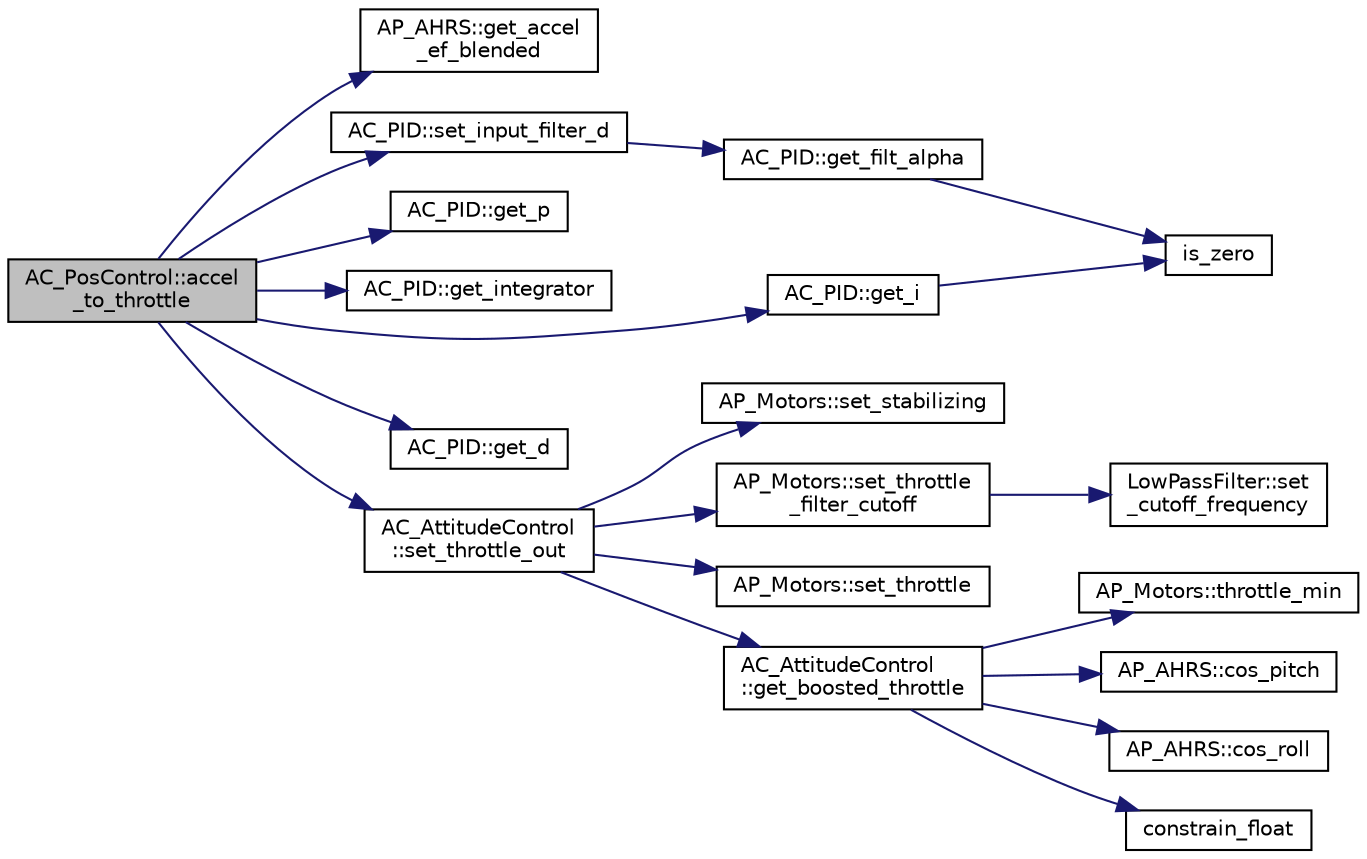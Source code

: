 digraph "AC_PosControl::accel_to_throttle"
{
 // INTERACTIVE_SVG=YES
  edge [fontname="Helvetica",fontsize="10",labelfontname="Helvetica",labelfontsize="10"];
  node [fontname="Helvetica",fontsize="10",shape=record];
  rankdir="LR";
  Node1 [label="AC_PosControl::accel\l_to_throttle",height=0.2,width=0.4,color="black", fillcolor="grey75", style="filled" fontcolor="black"];
  Node1 -> Node2 [color="midnightblue",fontsize="10",style="solid",fontname="Helvetica"];
  Node2 [label="AP_AHRS::get_accel\l_ef_blended",height=0.2,width=0.4,color="black", fillcolor="white", style="filled",URL="$classAP__AHRS.html#abf6bbe1a98a2b7f99289e9394ce8fcd8"];
  Node1 -> Node3 [color="midnightblue",fontsize="10",style="solid",fontname="Helvetica"];
  Node3 [label="AC_PID::set_input_filter_d",height=0.2,width=0.4,color="black", fillcolor="white", style="filled",URL="$classAC__PID.html#a0217a1314e284babe6fe0d3e3cf92601"];
  Node3 -> Node4 [color="midnightblue",fontsize="10",style="solid",fontname="Helvetica"];
  Node4 [label="AC_PID::get_filt_alpha",height=0.2,width=0.4,color="black", fillcolor="white", style="filled",URL="$classAC__PID.html#ac12ffbd4fd053c6152d403b69e07b8e1"];
  Node4 -> Node5 [color="midnightblue",fontsize="10",style="solid",fontname="Helvetica"];
  Node5 [label="is_zero",height=0.2,width=0.4,color="black", fillcolor="white", style="filled",URL="$AP__Math_8h.html#a108b79eeb35c5d58f324458ec9e1e9f2"];
  Node1 -> Node6 [color="midnightblue",fontsize="10",style="solid",fontname="Helvetica"];
  Node6 [label="AC_PID::get_p",height=0.2,width=0.4,color="black", fillcolor="white", style="filled",URL="$classAC__PID.html#a45e183de590c9318ecbb975a4d613646"];
  Node1 -> Node7 [color="midnightblue",fontsize="10",style="solid",fontname="Helvetica"];
  Node7 [label="AC_PID::get_integrator",height=0.2,width=0.4,color="black", fillcolor="white", style="filled",URL="$classAC__PID.html#a0fc275cae5ff46799af85af551c65870"];
  Node1 -> Node8 [color="midnightblue",fontsize="10",style="solid",fontname="Helvetica"];
  Node8 [label="AC_PID::get_i",height=0.2,width=0.4,color="black", fillcolor="white", style="filled",URL="$classAC__PID.html#a2d5bf9811a78c93a396ec1e37ae6fa0a"];
  Node8 -> Node5 [color="midnightblue",fontsize="10",style="solid",fontname="Helvetica"];
  Node1 -> Node9 [color="midnightblue",fontsize="10",style="solid",fontname="Helvetica"];
  Node9 [label="AC_PID::get_d",height=0.2,width=0.4,color="black", fillcolor="white", style="filled",URL="$classAC__PID.html#a323cc8c9ff563d631b9bdc4d3a42e2b1"];
  Node1 -> Node10 [color="midnightblue",fontsize="10",style="solid",fontname="Helvetica"];
  Node10 [label="AC_AttitudeControl\l::set_throttle_out",height=0.2,width=0.4,color="black", fillcolor="white", style="filled",URL="$classAC__AttitudeControl.html#a3fc1abbb95b012486da0687e611652f2"];
  Node10 -> Node11 [color="midnightblue",fontsize="10",style="solid",fontname="Helvetica"];
  Node11 [label="AP_Motors::set_stabilizing",height=0.2,width=0.4,color="black", fillcolor="white", style="filled",URL="$classAP__Motors.html#a8829e9511275bc0f6e7993b1331b0cc2"];
  Node10 -> Node12 [color="midnightblue",fontsize="10",style="solid",fontname="Helvetica"];
  Node12 [label="AP_Motors::set_throttle\l_filter_cutoff",height=0.2,width=0.4,color="black", fillcolor="white", style="filled",URL="$classAP__Motors.html#a663672b4ada40c46d343e3f62b51b820"];
  Node12 -> Node13 [color="midnightblue",fontsize="10",style="solid",fontname="Helvetica"];
  Node13 [label="LowPassFilter::set\l_cutoff_frequency",height=0.2,width=0.4,color="black", fillcolor="white", style="filled",URL="$classLowPassFilter.html#a5c3c8a444566f57ef2bb95775fe7be5e"];
  Node10 -> Node14 [color="midnightblue",fontsize="10",style="solid",fontname="Helvetica"];
  Node14 [label="AP_Motors::set_throttle",height=0.2,width=0.4,color="black", fillcolor="white", style="filled",URL="$classAP__Motors.html#a56d079ad89f5a4d2cacf014c8958a527"];
  Node10 -> Node15 [color="midnightblue",fontsize="10",style="solid",fontname="Helvetica"];
  Node15 [label="AC_AttitudeControl\l::get_boosted_throttle",height=0.2,width=0.4,color="black", fillcolor="white", style="filled",URL="$classAC__AttitudeControl.html#a4dee69675bd87c19f2d1152209611678"];
  Node15 -> Node16 [color="midnightblue",fontsize="10",style="solid",fontname="Helvetica"];
  Node16 [label="AP_Motors::throttle_min",height=0.2,width=0.4,color="black", fillcolor="white", style="filled",URL="$classAP__Motors.html#aaa2d36d6f7a8e76cf1a51b1973c0776f"];
  Node15 -> Node17 [color="midnightblue",fontsize="10",style="solid",fontname="Helvetica"];
  Node17 [label="AP_AHRS::cos_pitch",height=0.2,width=0.4,color="black", fillcolor="white", style="filled",URL="$classAP__AHRS.html#aae50efebd31d79c279e6155298433493"];
  Node15 -> Node18 [color="midnightblue",fontsize="10",style="solid",fontname="Helvetica"];
  Node18 [label="AP_AHRS::cos_roll",height=0.2,width=0.4,color="black", fillcolor="white", style="filled",URL="$classAP__AHRS.html#a68ea4fdaf53cf5d7068927f5f20393ab"];
  Node15 -> Node19 [color="midnightblue",fontsize="10",style="solid",fontname="Helvetica"];
  Node19 [label="constrain_float",height=0.2,width=0.4,color="black", fillcolor="white", style="filled",URL="$AP__Math_8cpp.html#a08eedb329d8162ddbd344d4f6c8cde20"];
}
